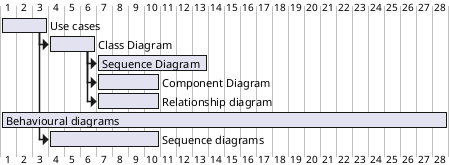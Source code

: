 @startgantt Architecture_Breakdown
[Use cases] as [TASK0] lasts 3 days
[Class Diagram] as [TASK1] lasts 3 days
[Sequence Diagram] as [TASK2] lasts 1 weeks
[Component Diagram] as [TASK3] lasts 4 days
[Relationship diagram] as [TASK4] lasts 4 days
[Behavioural diagrams] as [TASK5] lasts 4 weeks
[Sequence diagrams] as [TASK6] lasts 1 weeks

[TASK0] -> [TASK1]
[TASK1] -> [TASK2]
[TASK1] -> [TASK4]
[TASK0] -> [TASK6]

[TASK1] -> [TASK3]

@endgantt